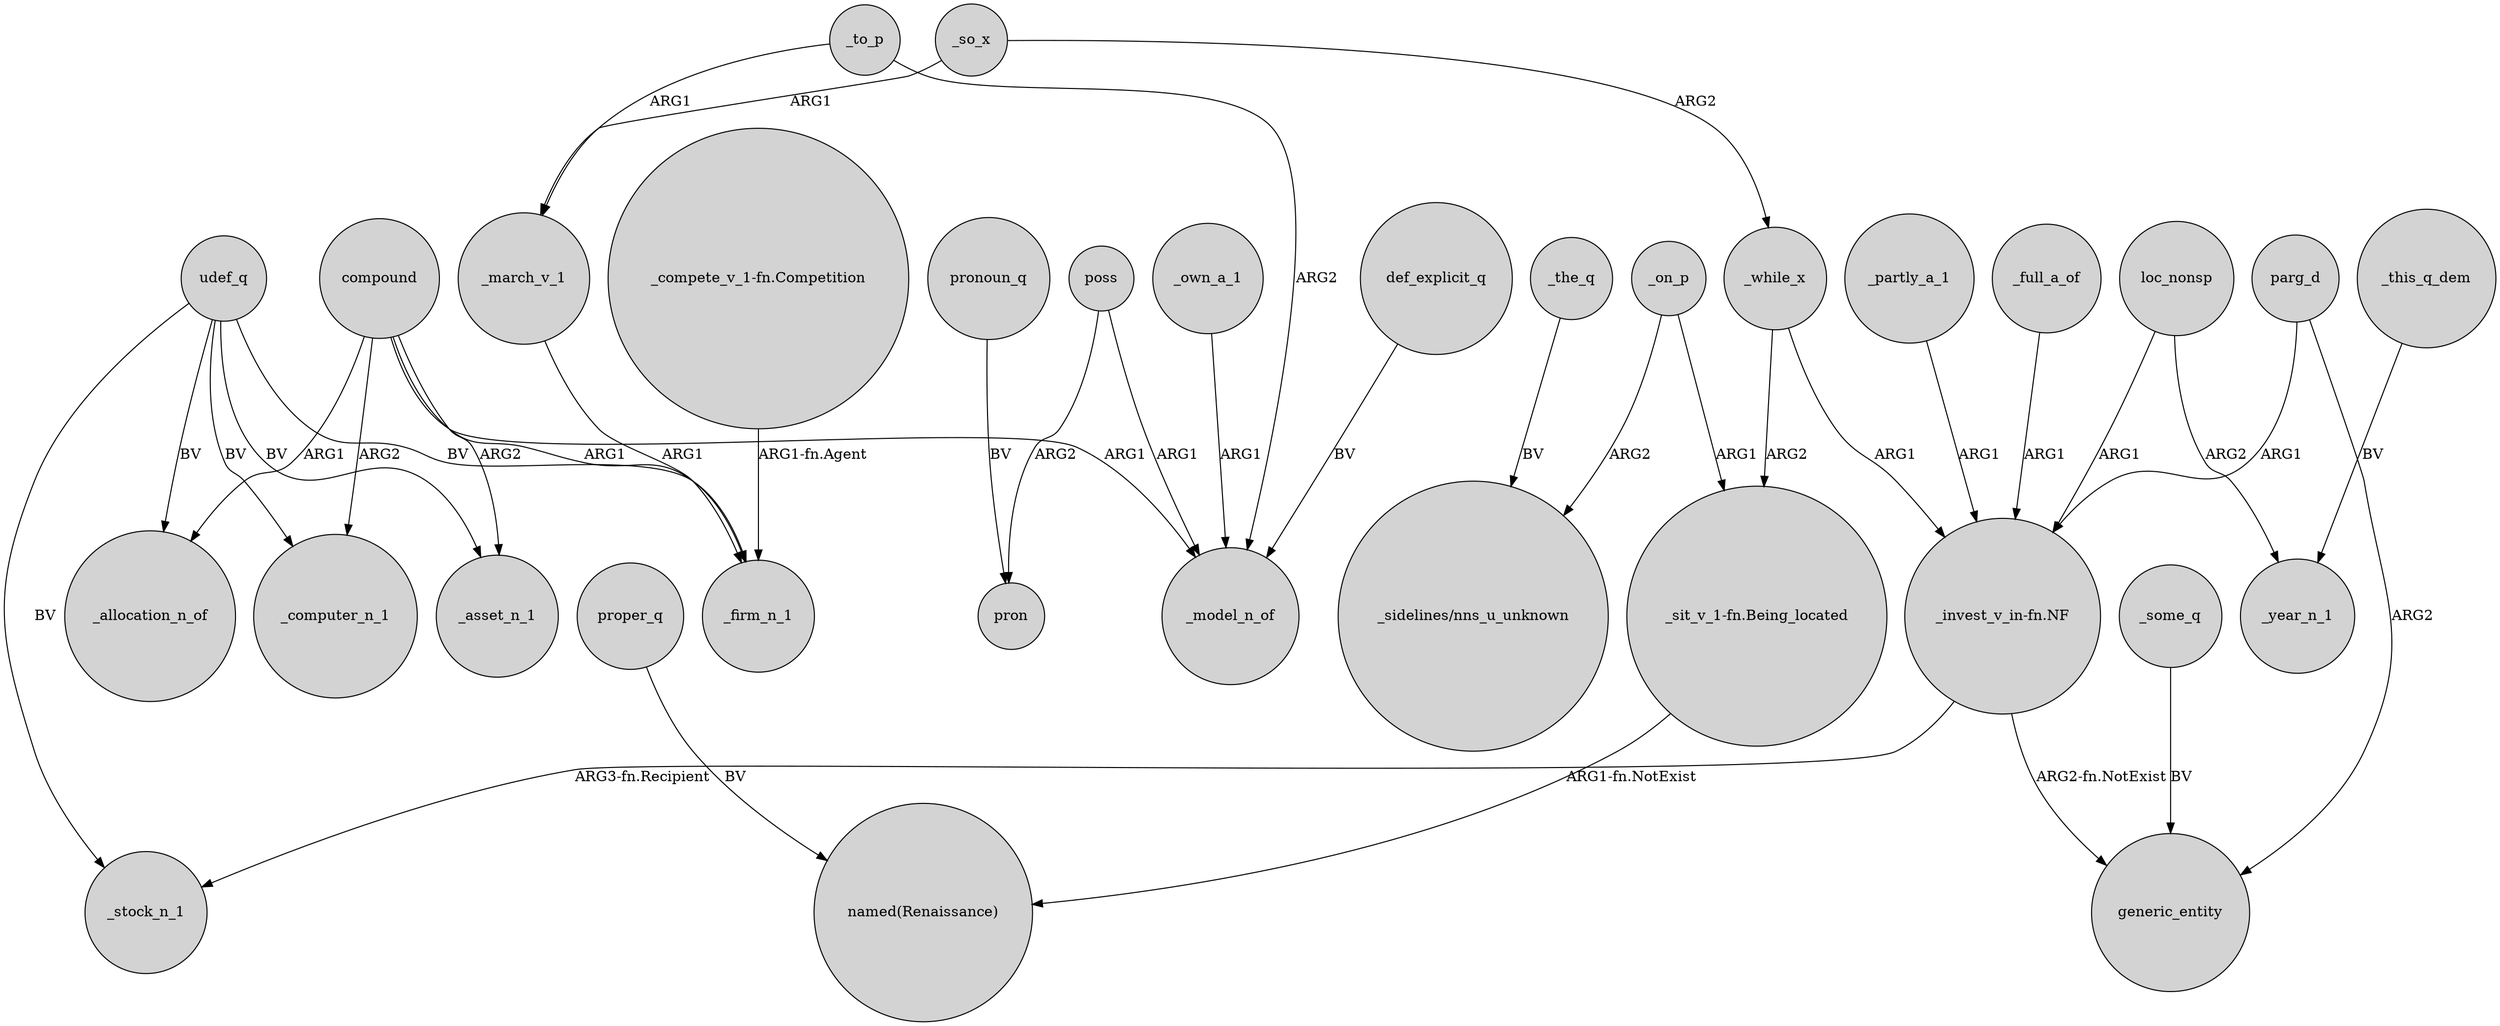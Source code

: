 digraph {
	node [shape=circle style=filled]
	"_invest_v_in-fn.NF" -> _stock_n_1 [label="ARG3-fn.Recipient"]
	poss -> pron [label=ARG2]
	parg_d -> generic_entity [label=ARG2]
	poss -> _model_n_of [label=ARG1]
	def_explicit_q -> _model_n_of [label=BV]
	udef_q -> _firm_n_1 [label=BV]
	_the_q -> "_sidelines/nns_u_unknown" [label=BV]
	udef_q -> _asset_n_1 [label=BV]
	udef_q -> _computer_n_1 [label=BV]
	compound -> _computer_n_1 [label=ARG2]
	compound -> _model_n_of [label=ARG1]
	_on_p -> "_sit_v_1-fn.Being_located" [label=ARG1]
	pronoun_q -> pron [label=BV]
	_full_a_of -> "_invest_v_in-fn.NF" [label=ARG1]
	_while_x -> "_invest_v_in-fn.NF" [label=ARG1]
	udef_q -> _stock_n_1 [label=BV]
	_to_p -> _march_v_1 [label=ARG1]
	_on_p -> "_sidelines/nns_u_unknown" [label=ARG2]
	proper_q -> "named(Renaissance)" [label=BV]
	loc_nonsp -> _year_n_1 [label=ARG2]
	_some_q -> generic_entity [label=BV]
	compound -> _firm_n_1 [label=ARG1]
	"_invest_v_in-fn.NF" -> generic_entity [label="ARG2-fn.NotExist"]
	_partly_a_1 -> "_invest_v_in-fn.NF" [label=ARG1]
	"_compete_v_1-fn.Competition" -> _firm_n_1 [label="ARG1-fn.Agent"]
	udef_q -> _allocation_n_of [label=BV]
	compound -> _allocation_n_of [label=ARG1]
	_march_v_1 -> _firm_n_1 [label=ARG1]
	_so_x -> _while_x [label=ARG2]
	_to_p -> _model_n_of [label=ARG2]
	compound -> _asset_n_1 [label=ARG2]
	_while_x -> "_sit_v_1-fn.Being_located" [label=ARG2]
	parg_d -> "_invest_v_in-fn.NF" [label=ARG1]
	loc_nonsp -> "_invest_v_in-fn.NF" [label=ARG1]
	_own_a_1 -> _model_n_of [label=ARG1]
	"_sit_v_1-fn.Being_located" -> "named(Renaissance)" [label="ARG1-fn.NotExist"]
	_so_x -> _march_v_1 [label=ARG1]
	_this_q_dem -> _year_n_1 [label=BV]
}
